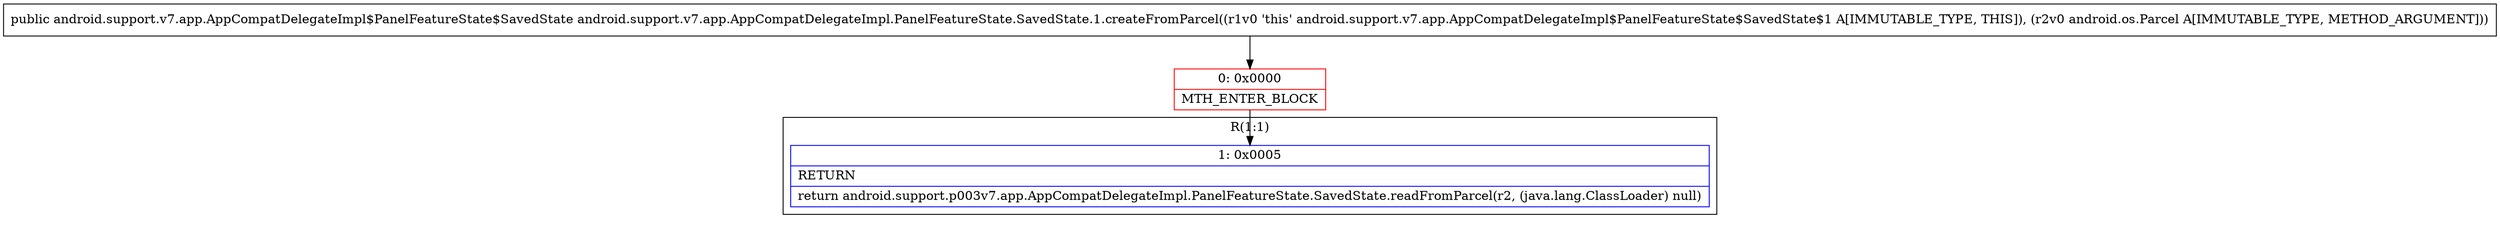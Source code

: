 digraph "CFG forandroid.support.v7.app.AppCompatDelegateImpl.PanelFeatureState.SavedState.1.createFromParcel(Landroid\/os\/Parcel;)Landroid\/support\/v7\/app\/AppCompatDelegateImpl$PanelFeatureState$SavedState;" {
subgraph cluster_Region_1379490826 {
label = "R(1:1)";
node [shape=record,color=blue];
Node_1 [shape=record,label="{1\:\ 0x0005|RETURN\l|return android.support.p003v7.app.AppCompatDelegateImpl.PanelFeatureState.SavedState.readFromParcel(r2, (java.lang.ClassLoader) null)\l}"];
}
Node_0 [shape=record,color=red,label="{0\:\ 0x0000|MTH_ENTER_BLOCK\l}"];
MethodNode[shape=record,label="{public android.support.v7.app.AppCompatDelegateImpl$PanelFeatureState$SavedState android.support.v7.app.AppCompatDelegateImpl.PanelFeatureState.SavedState.1.createFromParcel((r1v0 'this' android.support.v7.app.AppCompatDelegateImpl$PanelFeatureState$SavedState$1 A[IMMUTABLE_TYPE, THIS]), (r2v0 android.os.Parcel A[IMMUTABLE_TYPE, METHOD_ARGUMENT])) }"];
MethodNode -> Node_0;
Node_0 -> Node_1;
}

